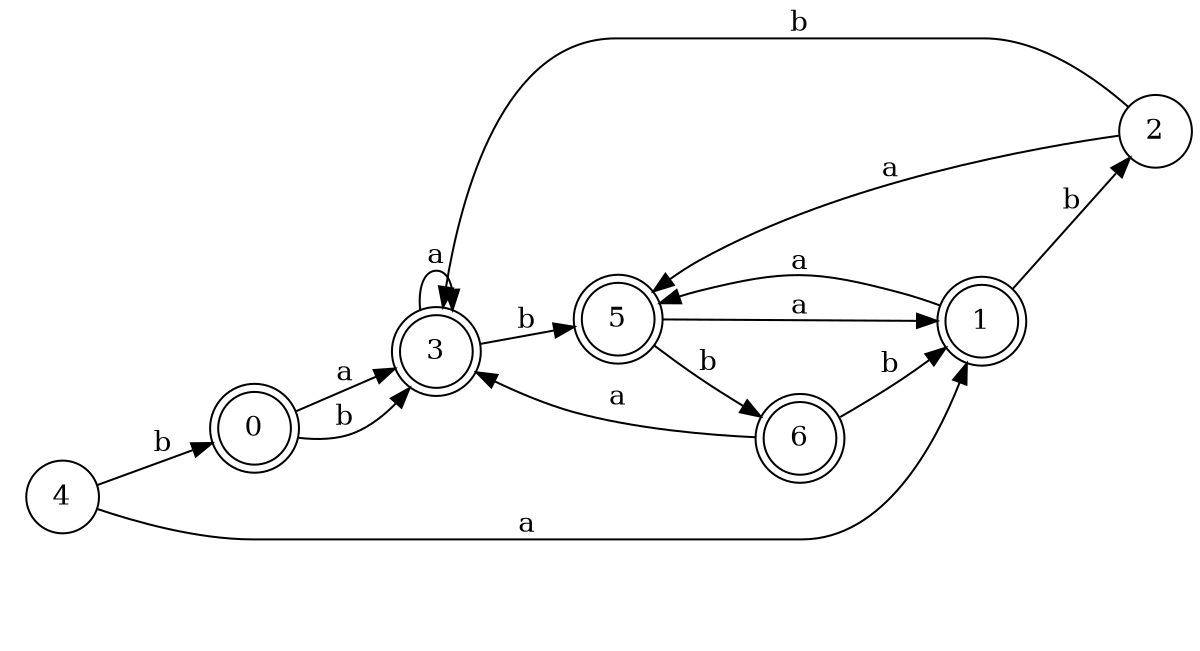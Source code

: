 digraph n6_6 {
__start0 [label="" shape="none"];

rankdir=LR;
size="8,5";

s0 [style="rounded,filled", color="black", fillcolor="white" shape="doublecircle", label="0"];
s1 [style="rounded,filled", color="black", fillcolor="white" shape="doublecircle", label="1"];
s2 [style="filled", color="black", fillcolor="white" shape="circle", label="2"];
s3 [style="rounded,filled", color="black", fillcolor="white" shape="doublecircle", label="3"];
s4 [style="filled", color="black", fillcolor="white" shape="circle", label="4"];
s5 [style="rounded,filled", color="black", fillcolor="white" shape="doublecircle", label="5"];
s6 [style="rounded,filled", color="black", fillcolor="white" shape="doublecircle", label="6"];
s0 -> s3 [label="a"];
s0 -> s3 [label="b"];
s1 -> s5 [label="a"];
s1 -> s2 [label="b"];
s2 -> s5 [label="a"];
s2 -> s3 [label="b"];
s3 -> s3 [label="a"];
s3 -> s5 [label="b"];
s4 -> s1 [label="a"];
s4 -> s0 [label="b"];
s5 -> s1 [label="a"];
s5 -> s6 [label="b"];
s6 -> s3 [label="a"];
s6 -> s1 [label="b"];

}